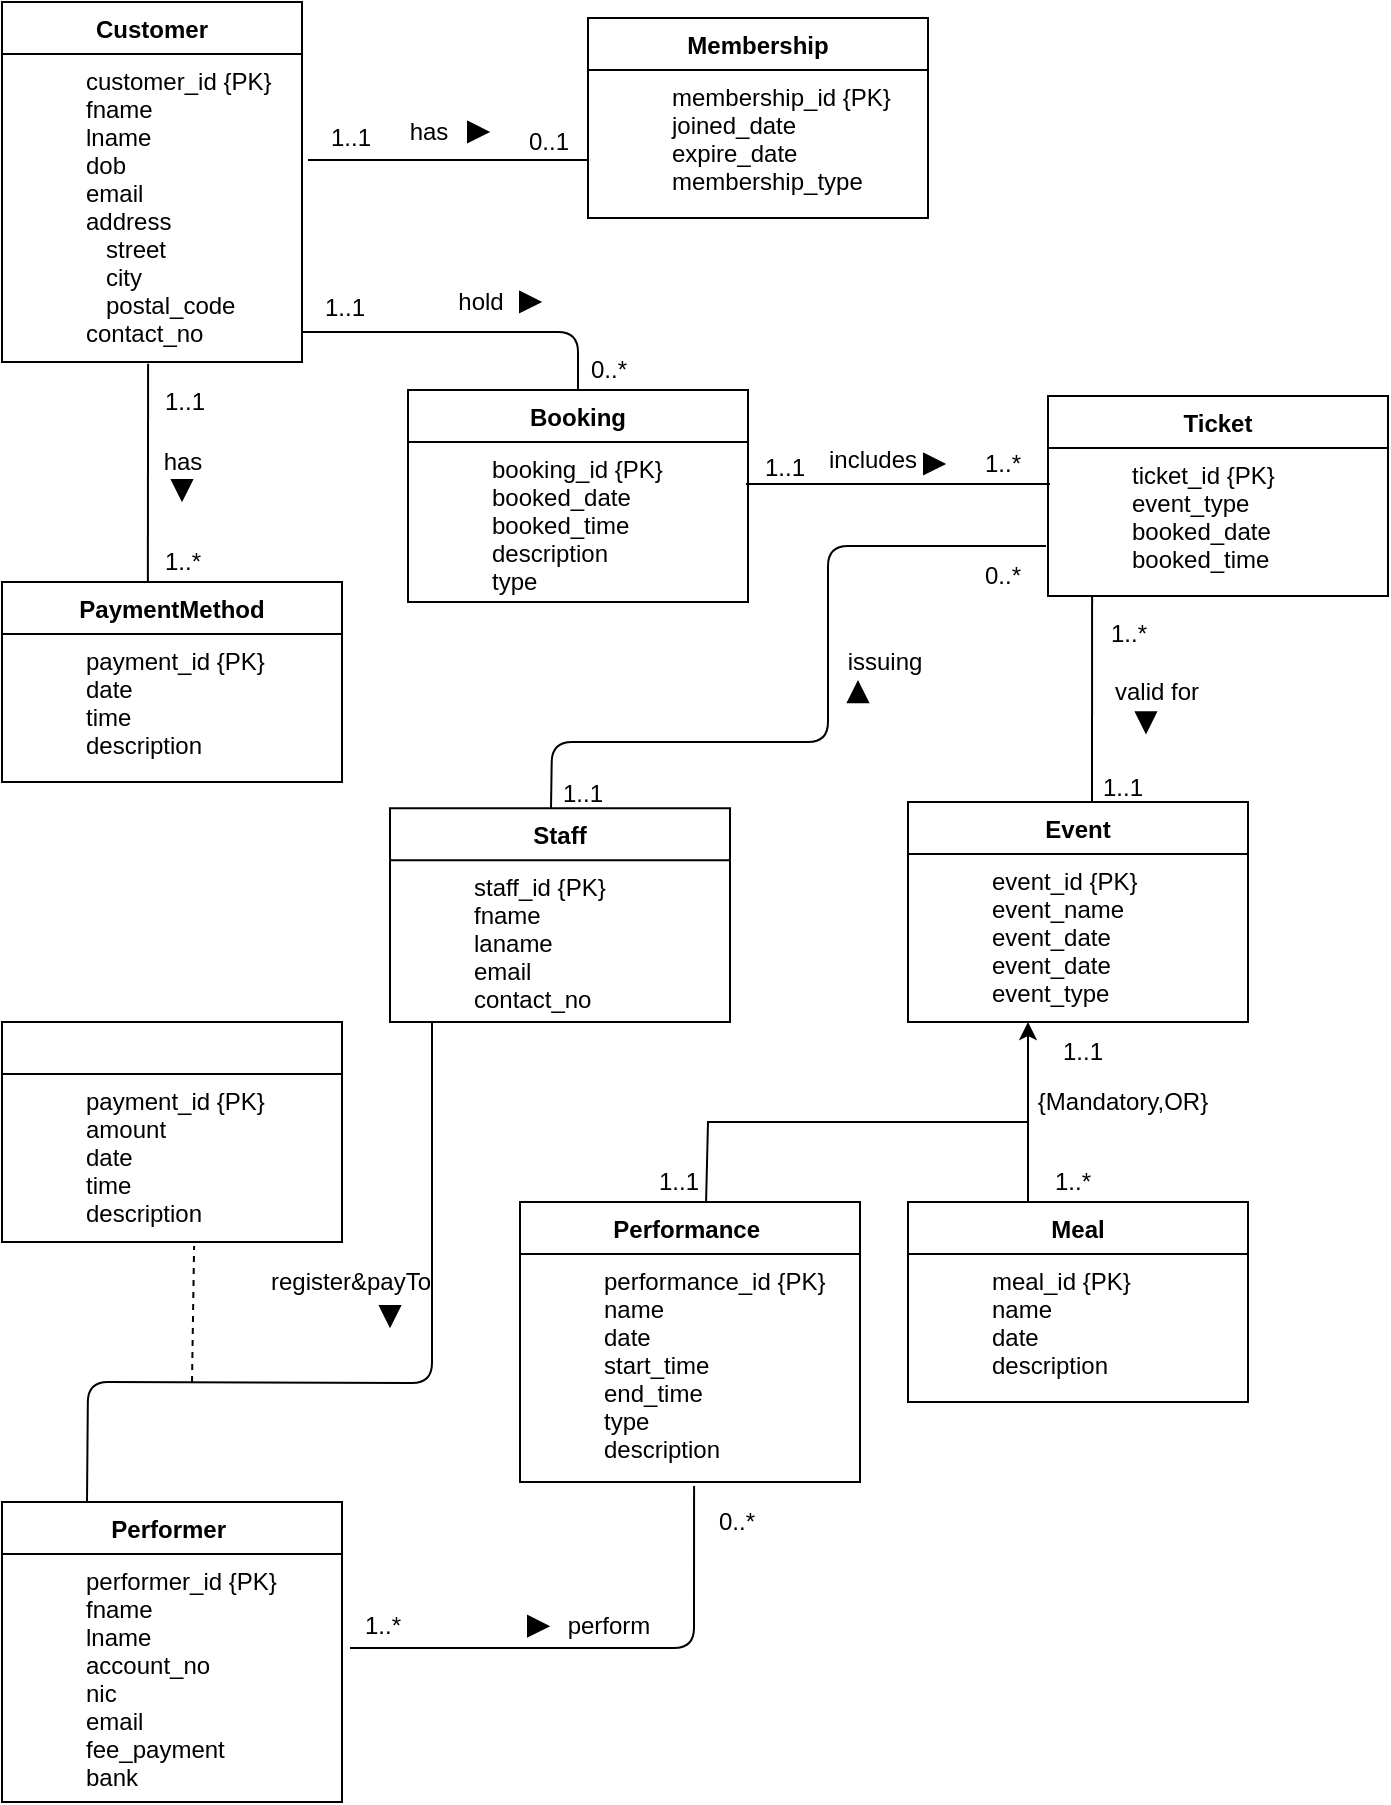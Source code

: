 <mxfile version="12.8.8" type="github"><diagram id="C5RBs43oDa-KdzZeNtuy" name="Page-1"><mxGraphModel dx="1395" dy="955" grid="1" gridSize="10" guides="1" tooltips="1" connect="1" arrows="1" fold="1" page="1" pageScale="1" pageWidth="827" pageHeight="1169" math="0" shadow="0"><root><mxCell id="WIyWlLk6GJQsqaUBKTNV-0"/><mxCell id="WIyWlLk6GJQsqaUBKTNV-1" parent="WIyWlLk6GJQsqaUBKTNV-0"/><mxCell id="zkfFHV4jXpPFQw0GAbJ--51" value="Customer" style="swimlane;fontStyle=1;childLayout=stackLayout;horizontal=1;startSize=26;horizontalStack=0;resizeParent=1;resizeLast=0;collapsible=1;marginBottom=0;rounded=0;shadow=0;strokeWidth=1;" parent="WIyWlLk6GJQsqaUBKTNV-1" vertex="1"><mxGeometry x="117" y="70" width="150" height="180" as="geometry"><mxRectangle x="20" y="80" width="160" height="26" as="alternateBounds"/></mxGeometry></mxCell><mxCell id="zkfFHV4jXpPFQw0GAbJ--54" value="customer_id {PK}&#xa;fname&#xa;lname &#xa;dob&#xa;email&#xa;address&#xa;   street&#xa;   city&#xa;   postal_code&#xa;contact_no&#xa;&#xa;" style="shape=partialRectangle;top=0;left=0;right=0;bottom=0;align=left;verticalAlign=top;fillColor=none;spacingLeft=40;spacingRight=4;overflow=hidden;rotatable=0;points=[[0,0.5],[1,0.5]];portConstraint=eastwest;dropTarget=0;rounded=0;shadow=0;strokeWidth=1;" parent="zkfFHV4jXpPFQw0GAbJ--51" vertex="1"><mxGeometry y="26" width="150" height="154" as="geometry"/></mxCell><mxCell id="UhHwXi7w6h2AOR4LtV7K-9" value="" style="endArrow=none;html=1;entryX=0;entryY=0.608;entryDx=0;entryDy=0;entryPerimeter=0;" edge="1" parent="WIyWlLk6GJQsqaUBKTNV-1" target="UhHwXi7w6h2AOR4LtV7K-5"><mxGeometry width="50" height="50" relative="1" as="geometry"><mxPoint x="270" y="149" as="sourcePoint"/><mxPoint x="320" y="100" as="targetPoint"/></mxGeometry></mxCell><mxCell id="UhHwXi7w6h2AOR4LtV7K-10" value="" style="triangle;whiteSpace=wrap;html=1;fillColor=#000000;" vertex="1" parent="WIyWlLk6GJQsqaUBKTNV-1"><mxGeometry x="350" y="130" width="10" height="10" as="geometry"/></mxCell><mxCell id="UhHwXi7w6h2AOR4LtV7K-11" value="has" style="text;html=1;align=center;verticalAlign=middle;resizable=0;points=[];autosize=1;" vertex="1" parent="WIyWlLk6GJQsqaUBKTNV-1"><mxGeometry x="315" y="125" width="30" height="20" as="geometry"/></mxCell><mxCell id="UhHwXi7w6h2AOR4LtV7K-4" value="Membership" style="swimlane;fontStyle=1;childLayout=stackLayout;horizontal=1;startSize=26;horizontalStack=0;resizeParent=1;resizeLast=0;collapsible=1;marginBottom=0;rounded=0;shadow=0;strokeWidth=1;" vertex="1" parent="WIyWlLk6GJQsqaUBKTNV-1"><mxGeometry x="410" y="78" width="170" height="100" as="geometry"><mxRectangle x="20" y="80" width="160" height="26" as="alternateBounds"/></mxGeometry></mxCell><mxCell id="UhHwXi7w6h2AOR4LtV7K-5" value="membership_id {PK}&#xa;joined_date&#xa;expire_date &#xa;membership_type&#xa;&#xa;" style="shape=partialRectangle;top=0;left=0;right=0;bottom=0;align=left;verticalAlign=top;fillColor=none;spacingLeft=40;spacingRight=4;overflow=hidden;rotatable=0;points=[[0,0.5],[1,0.5]];portConstraint=eastwest;dropTarget=0;rounded=0;shadow=0;strokeWidth=1;" vertex="1" parent="UhHwXi7w6h2AOR4LtV7K-4"><mxGeometry y="26" width="170" height="74" as="geometry"/></mxCell><mxCell id="UhHwXi7w6h2AOR4LtV7K-12" value="0..1" style="text;html=1;align=center;verticalAlign=middle;resizable=0;points=[];autosize=1;" vertex="1" parent="WIyWlLk6GJQsqaUBKTNV-1"><mxGeometry x="370" y="130" width="40" height="20" as="geometry"/></mxCell><mxCell id="UhHwXi7w6h2AOR4LtV7K-13" value="1..1" style="text;html=1;align=center;verticalAlign=middle;resizable=0;points=[];autosize=1;" vertex="1" parent="WIyWlLk6GJQsqaUBKTNV-1"><mxGeometry x="271" y="128" width="40" height="20" as="geometry"/></mxCell><mxCell id="UhHwXi7w6h2AOR4LtV7K-17" value="" style="endArrow=none;html=1;entryX=0.429;entryY=0.01;entryDx=0;entryDy=0;entryPerimeter=0;exitX=0.487;exitY=1.006;exitDx=0;exitDy=0;exitPerimeter=0;" edge="1" parent="WIyWlLk6GJQsqaUBKTNV-1" source="zkfFHV4jXpPFQw0GAbJ--54" target="UhHwXi7w6h2AOR4LtV7K-15"><mxGeometry width="50" height="50" relative="1" as="geometry"><mxPoint x="280" y="238" as="sourcePoint"/><mxPoint x="420" y="236.992" as="targetPoint"/></mxGeometry></mxCell><mxCell id="UhHwXi7w6h2AOR4LtV7K-18" value="" style="triangle;whiteSpace=wrap;html=1;fillColor=#000000;rotation=90;" vertex="1" parent="WIyWlLk6GJQsqaUBKTNV-1"><mxGeometry x="202" y="309" width="10" height="10" as="geometry"/></mxCell><mxCell id="UhHwXi7w6h2AOR4LtV7K-19" value="has" style="text;html=1;align=center;verticalAlign=middle;resizable=0;points=[];autosize=1;" vertex="1" parent="WIyWlLk6GJQsqaUBKTNV-1"><mxGeometry x="192" y="290" width="30" height="20" as="geometry"/></mxCell><mxCell id="UhHwXi7w6h2AOR4LtV7K-20" value="1..*" style="text;html=1;align=center;verticalAlign=middle;resizable=0;points=[];autosize=1;" vertex="1" parent="WIyWlLk6GJQsqaUBKTNV-1"><mxGeometry x="192" y="340" width="30" height="20" as="geometry"/></mxCell><mxCell id="UhHwXi7w6h2AOR4LtV7K-21" value="1..1" style="text;html=1;align=center;verticalAlign=middle;resizable=0;points=[];autosize=1;" vertex="1" parent="WIyWlLk6GJQsqaUBKTNV-1"><mxGeometry x="188" y="260" width="40" height="20" as="geometry"/></mxCell><mxCell id="UhHwXi7w6h2AOR4LtV7K-15" value="PaymentMethod" style="swimlane;fontStyle=1;childLayout=stackLayout;horizontal=1;startSize=26;horizontalStack=0;resizeParent=1;resizeLast=0;collapsible=1;marginBottom=0;rounded=0;shadow=0;strokeWidth=1;" vertex="1" parent="WIyWlLk6GJQsqaUBKTNV-1"><mxGeometry x="117" y="360" width="170" height="100" as="geometry"><mxRectangle x="20" y="80" width="160" height="26" as="alternateBounds"/></mxGeometry></mxCell><mxCell id="UhHwXi7w6h2AOR4LtV7K-16" value="payment_id {PK}&#xa;date&#xa;time &#xa;description&#xa;&#xa;" style="shape=partialRectangle;top=0;left=0;right=0;bottom=0;align=left;verticalAlign=top;fillColor=none;spacingLeft=40;spacingRight=4;overflow=hidden;rotatable=0;points=[[0,0.5],[1,0.5]];portConstraint=eastwest;dropTarget=0;rounded=0;shadow=0;strokeWidth=1;" vertex="1" parent="UhHwXi7w6h2AOR4LtV7K-15"><mxGeometry y="26" width="170" height="74" as="geometry"/></mxCell><mxCell id="UhHwXi7w6h2AOR4LtV7K-23" value="Booking" style="swimlane;fontStyle=1;childLayout=stackLayout;horizontal=1;startSize=26;horizontalStack=0;resizeParent=1;resizeLast=0;collapsible=1;marginBottom=0;rounded=0;shadow=0;strokeWidth=1;" vertex="1" parent="WIyWlLk6GJQsqaUBKTNV-1"><mxGeometry x="320" y="264" width="170" height="106" as="geometry"><mxRectangle x="20" y="80" width="160" height="26" as="alternateBounds"/></mxGeometry></mxCell><mxCell id="UhHwXi7w6h2AOR4LtV7K-24" value="booking_id {PK}&#xa;booked_date&#xa;booked_time &#xa;description&#xa;type&#xa;&#xa;" style="shape=partialRectangle;top=0;left=0;right=0;bottom=0;align=left;verticalAlign=top;fillColor=none;spacingLeft=40;spacingRight=4;overflow=hidden;rotatable=0;points=[[0,0.5],[1,0.5]];portConstraint=eastwest;dropTarget=0;rounded=0;shadow=0;strokeWidth=1;" vertex="1" parent="UhHwXi7w6h2AOR4LtV7K-23"><mxGeometry y="26" width="170" height="74" as="geometry"/></mxCell><mxCell id="UhHwXi7w6h2AOR4LtV7K-25" value="" style="endArrow=none;html=1;entryX=0.5;entryY=0;entryDx=0;entryDy=0;" edge="1" parent="WIyWlLk6GJQsqaUBKTNV-1" target="UhHwXi7w6h2AOR4LtV7K-23"><mxGeometry width="50" height="50" relative="1" as="geometry"><mxPoint x="267" y="235" as="sourcePoint"/><mxPoint x="400" y="260" as="targetPoint"/><Array as="points"><mxPoint x="405" y="235"/></Array></mxGeometry></mxCell><mxCell id="UhHwXi7w6h2AOR4LtV7K-26" value="" style="triangle;whiteSpace=wrap;html=1;fillColor=#000000;" vertex="1" parent="WIyWlLk6GJQsqaUBKTNV-1"><mxGeometry x="376" y="215" width="10" height="10" as="geometry"/></mxCell><mxCell id="UhHwXi7w6h2AOR4LtV7K-27" value="hold" style="text;html=1;align=center;verticalAlign=middle;resizable=0;points=[];autosize=1;" vertex="1" parent="WIyWlLk6GJQsqaUBKTNV-1"><mxGeometry x="336" y="210" width="40" height="20" as="geometry"/></mxCell><mxCell id="UhHwXi7w6h2AOR4LtV7K-28" value="0..*" style="text;html=1;align=center;verticalAlign=middle;resizable=0;points=[];autosize=1;" vertex="1" parent="WIyWlLk6GJQsqaUBKTNV-1"><mxGeometry x="405" y="244" width="30" height="20" as="geometry"/></mxCell><mxCell id="UhHwXi7w6h2AOR4LtV7K-29" value="1..1" style="text;html=1;align=center;verticalAlign=middle;resizable=0;points=[];autosize=1;" vertex="1" parent="WIyWlLk6GJQsqaUBKTNV-1"><mxGeometry x="268" y="213" width="40" height="20" as="geometry"/></mxCell><mxCell id="UhHwXi7w6h2AOR4LtV7K-35" value="" style="endArrow=none;html=1;entryX=0.006;entryY=0.243;entryDx=0;entryDy=0;entryPerimeter=0;" edge="1" parent="WIyWlLk6GJQsqaUBKTNV-1" target="UhHwXi7w6h2AOR4LtV7K-34"><mxGeometry width="50" height="50" relative="1" as="geometry"><mxPoint x="489" y="311" as="sourcePoint"/><mxPoint x="640" y="310.002" as="targetPoint"/></mxGeometry></mxCell><mxCell id="UhHwXi7w6h2AOR4LtV7K-36" value="" style="triangle;whiteSpace=wrap;html=1;fillColor=#000000;" vertex="1" parent="WIyWlLk6GJQsqaUBKTNV-1"><mxGeometry x="578" y="296" width="10" height="10" as="geometry"/></mxCell><mxCell id="UhHwXi7w6h2AOR4LtV7K-37" value="includes" style="text;html=1;align=center;verticalAlign=middle;resizable=0;points=[];autosize=1;" vertex="1" parent="WIyWlLk6GJQsqaUBKTNV-1"><mxGeometry x="522" y="289" width="60" height="20" as="geometry"/></mxCell><mxCell id="UhHwXi7w6h2AOR4LtV7K-38" value="1..*" style="text;html=1;align=center;verticalAlign=middle;resizable=0;points=[];autosize=1;" vertex="1" parent="WIyWlLk6GJQsqaUBKTNV-1"><mxGeometry x="602" y="291" width="30" height="20" as="geometry"/></mxCell><mxCell id="UhHwXi7w6h2AOR4LtV7K-39" value="1..1" style="text;html=1;align=center;verticalAlign=middle;resizable=0;points=[];autosize=1;" vertex="1" parent="WIyWlLk6GJQsqaUBKTNV-1"><mxGeometry x="488" y="293" width="40" height="20" as="geometry"/></mxCell><mxCell id="UhHwXi7w6h2AOR4LtV7K-33" value="Ticket" style="swimlane;fontStyle=1;childLayout=stackLayout;horizontal=1;startSize=26;horizontalStack=0;resizeParent=1;resizeLast=0;collapsible=1;marginBottom=0;rounded=0;shadow=0;strokeWidth=1;" vertex="1" parent="WIyWlLk6GJQsqaUBKTNV-1"><mxGeometry x="640" y="267" width="170" height="100" as="geometry"><mxRectangle x="20" y="80" width="160" height="26" as="alternateBounds"/></mxGeometry></mxCell><mxCell id="UhHwXi7w6h2AOR4LtV7K-34" value="ticket_id {PK}&#xa;event_type&#xa;booked_date &#xa;booked_time&#xa;&#xa;" style="shape=partialRectangle;top=0;left=0;right=0;bottom=0;align=left;verticalAlign=top;fillColor=none;spacingLeft=40;spacingRight=4;overflow=hidden;rotatable=0;points=[[0,0.5],[1,0.5]];portConstraint=eastwest;dropTarget=0;rounded=0;shadow=0;strokeWidth=1;" vertex="1" parent="UhHwXi7w6h2AOR4LtV7K-33"><mxGeometry y="26" width="170" height="74" as="geometry"/></mxCell><mxCell id="UhHwXi7w6h2AOR4LtV7K-40" value="Event" style="swimlane;fontStyle=1;childLayout=stackLayout;horizontal=1;startSize=26;horizontalStack=0;resizeParent=1;resizeLast=0;collapsible=1;marginBottom=0;rounded=0;shadow=0;strokeWidth=1;" vertex="1" parent="WIyWlLk6GJQsqaUBKTNV-1"><mxGeometry x="570" y="470" width="170" height="110" as="geometry"><mxRectangle x="20" y="80" width="160" height="26" as="alternateBounds"/></mxGeometry></mxCell><mxCell id="UhHwXi7w6h2AOR4LtV7K-41" value="event_id {PK}&#xa;event_name&#xa;event_date&#xa;event_date &#xa;event_type&#xa;&#xa;" style="shape=partialRectangle;top=0;left=0;right=0;bottom=0;align=left;verticalAlign=top;fillColor=none;spacingLeft=40;spacingRight=4;overflow=hidden;rotatable=0;points=[[0,0.5],[1,0.5]];portConstraint=eastwest;dropTarget=0;rounded=0;shadow=0;strokeWidth=1;" vertex="1" parent="UhHwXi7w6h2AOR4LtV7K-40"><mxGeometry y="26" width="170" height="74" as="geometry"/></mxCell><mxCell id="UhHwXi7w6h2AOR4LtV7K-42" value="" style="endArrow=none;html=1;exitX=0.487;exitY=1.006;exitDx=0;exitDy=0;exitPerimeter=0;" edge="1" parent="WIyWlLk6GJQsqaUBKTNV-1"><mxGeometry width="50" height="50" relative="1" as="geometry"><mxPoint x="662.05" y="367.004" as="sourcePoint"/><mxPoint x="662" y="470" as="targetPoint"/></mxGeometry></mxCell><mxCell id="UhHwXi7w6h2AOR4LtV7K-43" value="" style="triangle;whiteSpace=wrap;html=1;fillColor=#000000;rotation=90;" vertex="1" parent="WIyWlLk6GJQsqaUBKTNV-1"><mxGeometry x="684" y="425.08" width="10" height="10" as="geometry"/></mxCell><mxCell id="UhHwXi7w6h2AOR4LtV7K-44" value="valid for" style="text;html=1;align=center;verticalAlign=middle;resizable=0;points=[];autosize=1;" vertex="1" parent="WIyWlLk6GJQsqaUBKTNV-1"><mxGeometry x="664" y="405.08" width="60" height="20" as="geometry"/></mxCell><mxCell id="UhHwXi7w6h2AOR4LtV7K-45" value="1..1" style="text;html=1;align=center;verticalAlign=middle;resizable=0;points=[];autosize=1;" vertex="1" parent="WIyWlLk6GJQsqaUBKTNV-1"><mxGeometry x="657" y="453.08" width="40" height="20" as="geometry"/></mxCell><mxCell id="UhHwXi7w6h2AOR4LtV7K-46" value="1..*" style="text;html=1;align=center;verticalAlign=middle;resizable=0;points=[];autosize=1;" vertex="1" parent="WIyWlLk6GJQsqaUBKTNV-1"><mxGeometry x="665" y="376.08" width="30" height="20" as="geometry"/></mxCell><mxCell id="UhHwXi7w6h2AOR4LtV7K-47" value="Staff" style="swimlane;fontStyle=1;childLayout=stackLayout;horizontal=1;startSize=26;horizontalStack=0;resizeParent=1;resizeLast=0;collapsible=1;marginBottom=0;rounded=0;shadow=0;strokeWidth=1;" vertex="1" parent="WIyWlLk6GJQsqaUBKTNV-1"><mxGeometry x="311" y="473.08" width="170" height="106.92" as="geometry"><mxRectangle x="20" y="80" width="160" height="26" as="alternateBounds"/></mxGeometry></mxCell><mxCell id="UhHwXi7w6h2AOR4LtV7K-48" value="staff_id {PK}&#xa;fname&#xa;laname &#xa;email&#xa;contact_no&#xa;&#xa;" style="shape=partialRectangle;top=0;left=0;right=0;bottom=0;align=left;verticalAlign=top;fillColor=none;spacingLeft=40;spacingRight=4;overflow=hidden;rotatable=0;points=[[0,0.5],[1,0.5]];portConstraint=eastwest;dropTarget=0;rounded=0;shadow=0;strokeWidth=1;" vertex="1" parent="UhHwXi7w6h2AOR4LtV7K-47"><mxGeometry y="26" width="170" height="74" as="geometry"/></mxCell><mxCell id="UhHwXi7w6h2AOR4LtV7K-49" value="" style="endArrow=none;html=1;exitX=-0.006;exitY=0.662;exitDx=0;exitDy=0;exitPerimeter=0;" edge="1" parent="WIyWlLk6GJQsqaUBKTNV-1" source="UhHwXi7w6h2AOR4LtV7K-34"><mxGeometry width="50" height="50" relative="1" as="geometry"><mxPoint x="391.55" y="370.004" as="sourcePoint"/><mxPoint x="391.5" y="473" as="targetPoint"/><Array as="points"><mxPoint x="530" y="342"/><mxPoint x="530" y="440"/><mxPoint x="392" y="440"/></Array></mxGeometry></mxCell><mxCell id="UhHwXi7w6h2AOR4LtV7K-50" value="" style="triangle;whiteSpace=wrap;html=1;fillColor=#000000;rotation=-90;" vertex="1" parent="WIyWlLk6GJQsqaUBKTNV-1"><mxGeometry x="540" y="410.08" width="10" height="10" as="geometry"/></mxCell><mxCell id="UhHwXi7w6h2AOR4LtV7K-51" value="issuing" style="text;html=1;align=center;verticalAlign=middle;resizable=0;points=[];autosize=1;" vertex="1" parent="WIyWlLk6GJQsqaUBKTNV-1"><mxGeometry x="533" y="390.0" width="50" height="20" as="geometry"/></mxCell><mxCell id="UhHwXi7w6h2AOR4LtV7K-52" value="1..1" style="text;html=1;align=center;verticalAlign=middle;resizable=0;points=[];autosize=1;" vertex="1" parent="WIyWlLk6GJQsqaUBKTNV-1"><mxGeometry x="386.5" y="456.08" width="40" height="20" as="geometry"/></mxCell><mxCell id="UhHwXi7w6h2AOR4LtV7K-53" value="0..*" style="text;html=1;align=center;verticalAlign=middle;resizable=0;points=[];autosize=1;" vertex="1" parent="WIyWlLk6GJQsqaUBKTNV-1"><mxGeometry x="602" y="347.0" width="30" height="20" as="geometry"/></mxCell><mxCell id="UhHwXi7w6h2AOR4LtV7K-55" value="Meal" style="swimlane;fontStyle=1;childLayout=stackLayout;horizontal=1;startSize=26;horizontalStack=0;resizeParent=1;resizeLast=0;collapsible=1;marginBottom=0;rounded=0;shadow=0;strokeWidth=1;" vertex="1" parent="WIyWlLk6GJQsqaUBKTNV-1"><mxGeometry x="570" y="670" width="170" height="100" as="geometry"><mxRectangle x="20" y="80" width="160" height="26" as="alternateBounds"/></mxGeometry></mxCell><mxCell id="UhHwXi7w6h2AOR4LtV7K-56" value="meal_id {PK}&#xa;name&#xa;date &#xa;description&#xa;&#xa;" style="shape=partialRectangle;top=0;left=0;right=0;bottom=0;align=left;verticalAlign=top;fillColor=none;spacingLeft=40;spacingRight=4;overflow=hidden;rotatable=0;points=[[0,0.5],[1,0.5]];portConstraint=eastwest;dropTarget=0;rounded=0;shadow=0;strokeWidth=1;" vertex="1" parent="UhHwXi7w6h2AOR4LtV7K-55"><mxGeometry y="26" width="170" height="64" as="geometry"/></mxCell><mxCell id="UhHwXi7w6h2AOR4LtV7K-59" style="edgeStyle=none;rounded=0;orthogonalLoop=1;jettySize=auto;html=1;exitX=0.547;exitY=0.014;exitDx=0;exitDy=0;exitPerimeter=0;" edge="1" parent="WIyWlLk6GJQsqaUBKTNV-1" source="UhHwXi7w6h2AOR4LtV7K-57"><mxGeometry relative="1" as="geometry"><mxPoint x="630" y="580" as="targetPoint"/><Array as="points"><mxPoint x="470" y="630"/><mxPoint x="630" y="630"/></Array></mxGeometry></mxCell><mxCell id="UhHwXi7w6h2AOR4LtV7K-57" value="Performance " style="swimlane;fontStyle=1;childLayout=stackLayout;horizontal=1;startSize=26;horizontalStack=0;resizeParent=1;resizeLast=0;collapsible=1;marginBottom=0;rounded=0;shadow=0;strokeWidth=1;" vertex="1" parent="WIyWlLk6GJQsqaUBKTNV-1"><mxGeometry x="376" y="670" width="170" height="140" as="geometry"><mxRectangle x="20" y="80" width="160" height="26" as="alternateBounds"/></mxGeometry></mxCell><mxCell id="UhHwXi7w6h2AOR4LtV7K-58" value="performance_id {PK}&#xa;name&#xa;date&#xa;start_time&#xa;end_time &#xa;type&#xa;description&#xa;&#xa;" style="shape=partialRectangle;top=0;left=0;right=0;bottom=0;align=left;verticalAlign=top;fillColor=none;spacingLeft=40;spacingRight=4;overflow=hidden;rotatable=0;points=[[0,0.5],[1,0.5]];portConstraint=eastwest;dropTarget=0;rounded=0;shadow=0;strokeWidth=1;" vertex="1" parent="UhHwXi7w6h2AOR4LtV7K-57"><mxGeometry y="26" width="170" height="114" as="geometry"/></mxCell><mxCell id="UhHwXi7w6h2AOR4LtV7K-64" value="" style="endArrow=none;html=1;" edge="1" parent="WIyWlLk6GJQsqaUBKTNV-1"><mxGeometry width="50" height="50" relative="1" as="geometry"><mxPoint x="630" y="630" as="sourcePoint"/><mxPoint x="630" y="670" as="targetPoint"/></mxGeometry></mxCell><mxCell id="UhHwXi7w6h2AOR4LtV7K-65" value="{Mandatory,OR}" style="text;html=1;align=center;verticalAlign=middle;resizable=0;points=[];autosize=1;" vertex="1" parent="WIyWlLk6GJQsqaUBKTNV-1"><mxGeometry x="627" y="610" width="100" height="20" as="geometry"/></mxCell><mxCell id="UhHwXi7w6h2AOR4LtV7K-68" value="Performer " style="swimlane;fontStyle=1;childLayout=stackLayout;horizontal=1;startSize=26;horizontalStack=0;resizeParent=1;resizeLast=0;collapsible=1;marginBottom=0;rounded=0;shadow=0;strokeWidth=1;" vertex="1" parent="WIyWlLk6GJQsqaUBKTNV-1"><mxGeometry x="117" y="820" width="170" height="150" as="geometry"><mxRectangle x="20" y="80" width="160" height="26" as="alternateBounds"/></mxGeometry></mxCell><mxCell id="UhHwXi7w6h2AOR4LtV7K-69" value="performer_id {PK}&#xa;fname&#xa;lname&#xa;account_no&#xa;nic&#xa;email &#xa;fee_payment&#xa;bank&#xa;branch&#xa;&#xa;" style="shape=partialRectangle;top=0;left=0;right=0;bottom=0;align=left;verticalAlign=top;fillColor=none;spacingLeft=40;spacingRight=4;overflow=hidden;rotatable=0;points=[[0,0.5],[1,0.5]];portConstraint=eastwest;dropTarget=0;rounded=0;shadow=0;strokeWidth=1;" vertex="1" parent="UhHwXi7w6h2AOR4LtV7K-68"><mxGeometry y="26" width="170" height="114" as="geometry"/></mxCell><mxCell id="UhHwXi7w6h2AOR4LtV7K-70" value="" style="endArrow=none;html=1;exitX=0.512;exitY=1.018;exitDx=0;exitDy=0;exitPerimeter=0;" edge="1" parent="WIyWlLk6GJQsqaUBKTNV-1" source="UhHwXi7w6h2AOR4LtV7K-58"><mxGeometry width="50" height="50" relative="1" as="geometry"><mxPoint x="311" y="870" as="sourcePoint"/><mxPoint x="291" y="893" as="targetPoint"/><Array as="points"><mxPoint x="463" y="893"/></Array></mxGeometry></mxCell><mxCell id="UhHwXi7w6h2AOR4LtV7K-71" value="" style="triangle;whiteSpace=wrap;html=1;fillColor=#000000;rotation=0;" vertex="1" parent="WIyWlLk6GJQsqaUBKTNV-1"><mxGeometry x="380" y="877.08" width="10" height="10" as="geometry"/></mxCell><mxCell id="UhHwXi7w6h2AOR4LtV7K-72" value="perform" style="text;html=1;align=center;verticalAlign=middle;resizable=0;points=[];autosize=1;" vertex="1" parent="WIyWlLk6GJQsqaUBKTNV-1"><mxGeometry x="390" y="872.08" width="60" height="20" as="geometry"/></mxCell><mxCell id="UhHwXi7w6h2AOR4LtV7K-73" value="0..*" style="text;html=1;align=center;verticalAlign=middle;resizable=0;points=[];autosize=1;" vertex="1" parent="WIyWlLk6GJQsqaUBKTNV-1"><mxGeometry x="469" y="820" width="30" height="20" as="geometry"/></mxCell><mxCell id="UhHwXi7w6h2AOR4LtV7K-74" value="1..*" style="text;html=1;align=center;verticalAlign=middle;resizable=0;points=[];autosize=1;" vertex="1" parent="WIyWlLk6GJQsqaUBKTNV-1"><mxGeometry x="292" y="872.08" width="30" height="20" as="geometry"/></mxCell><mxCell id="UhHwXi7w6h2AOR4LtV7K-66" value="" style="swimlane;fontStyle=1;childLayout=stackLayout;horizontal=1;startSize=26;horizontalStack=0;resizeParent=1;resizeLast=0;collapsible=1;marginBottom=0;rounded=0;shadow=0;strokeWidth=1;" vertex="1" parent="WIyWlLk6GJQsqaUBKTNV-1"><mxGeometry x="117" y="580" width="170" height="110" as="geometry"><mxRectangle x="20" y="80" width="160" height="26" as="alternateBounds"/></mxGeometry></mxCell><mxCell id="UhHwXi7w6h2AOR4LtV7K-67" value="payment_id {PK}&#xa;amount&#xa;date&#xa;time&#xa;description &#xa;&#xa;&#xa;" style="shape=partialRectangle;top=0;left=0;right=0;bottom=0;align=left;verticalAlign=top;fillColor=none;spacingLeft=40;spacingRight=4;overflow=hidden;rotatable=0;points=[[0,0.5],[1,0.5]];portConstraint=eastwest;dropTarget=0;rounded=0;shadow=0;strokeWidth=1;" vertex="1" parent="UhHwXi7w6h2AOR4LtV7K-66"><mxGeometry y="26" width="170" height="84" as="geometry"/></mxCell><mxCell id="UhHwXi7w6h2AOR4LtV7K-75" value="" style="endArrow=none;html=1;entryX=0.25;entryY=0;entryDx=0;entryDy=0;" edge="1" parent="WIyWlLk6GJQsqaUBKTNV-1" target="UhHwXi7w6h2AOR4LtV7K-68"><mxGeometry width="50" height="50" relative="1" as="geometry"><mxPoint x="332" y="580" as="sourcePoint"/><mxPoint x="160" y="760.47" as="targetPoint"/><Array as="points"><mxPoint x="332" y="760.47"/><mxPoint x="160" y="760"/></Array></mxGeometry></mxCell><mxCell id="UhHwXi7w6h2AOR4LtV7K-76" value="" style="endArrow=none;dashed=1;html=1;entryX=0.565;entryY=1.024;entryDx=0;entryDy=0;entryPerimeter=0;" edge="1" parent="WIyWlLk6GJQsqaUBKTNV-1" target="UhHwXi7w6h2AOR4LtV7K-67"><mxGeometry width="50" height="50" relative="1" as="geometry"><mxPoint x="212" y="760" as="sourcePoint"/><mxPoint x="262" y="710" as="targetPoint"/></mxGeometry></mxCell><mxCell id="UhHwXi7w6h2AOR4LtV7K-77" value="" style="triangle;whiteSpace=wrap;html=1;fillColor=#000000;rotation=90;" vertex="1" parent="WIyWlLk6GJQsqaUBKTNV-1"><mxGeometry x="306" y="722" width="10" height="10" as="geometry"/></mxCell><mxCell id="UhHwXi7w6h2AOR4LtV7K-78" value="register&amp;amp;payTo" style="text;html=1;align=center;verticalAlign=middle;resizable=0;points=[];autosize=1;" vertex="1" parent="WIyWlLk6GJQsqaUBKTNV-1"><mxGeometry x="241" y="700" width="100" height="20" as="geometry"/></mxCell><mxCell id="UhHwXi7w6h2AOR4LtV7K-79" value="1..*" style="text;html=1;align=center;verticalAlign=middle;resizable=0;points=[];autosize=1;" vertex="1" parent="WIyWlLk6GJQsqaUBKTNV-1"><mxGeometry x="637" y="650" width="30" height="20" as="geometry"/></mxCell><mxCell id="UhHwXi7w6h2AOR4LtV7K-80" value="1..1" style="text;html=1;align=center;verticalAlign=middle;resizable=0;points=[];autosize=1;" vertex="1" parent="WIyWlLk6GJQsqaUBKTNV-1"><mxGeometry x="637" y="585" width="40" height="20" as="geometry"/></mxCell><mxCell id="UhHwXi7w6h2AOR4LtV7K-81" value="1..1" style="text;html=1;align=center;verticalAlign=middle;resizable=0;points=[];autosize=1;" vertex="1" parent="WIyWlLk6GJQsqaUBKTNV-1"><mxGeometry x="435" y="650" width="40" height="20" as="geometry"/></mxCell></root></mxGraphModel></diagram></mxfile>